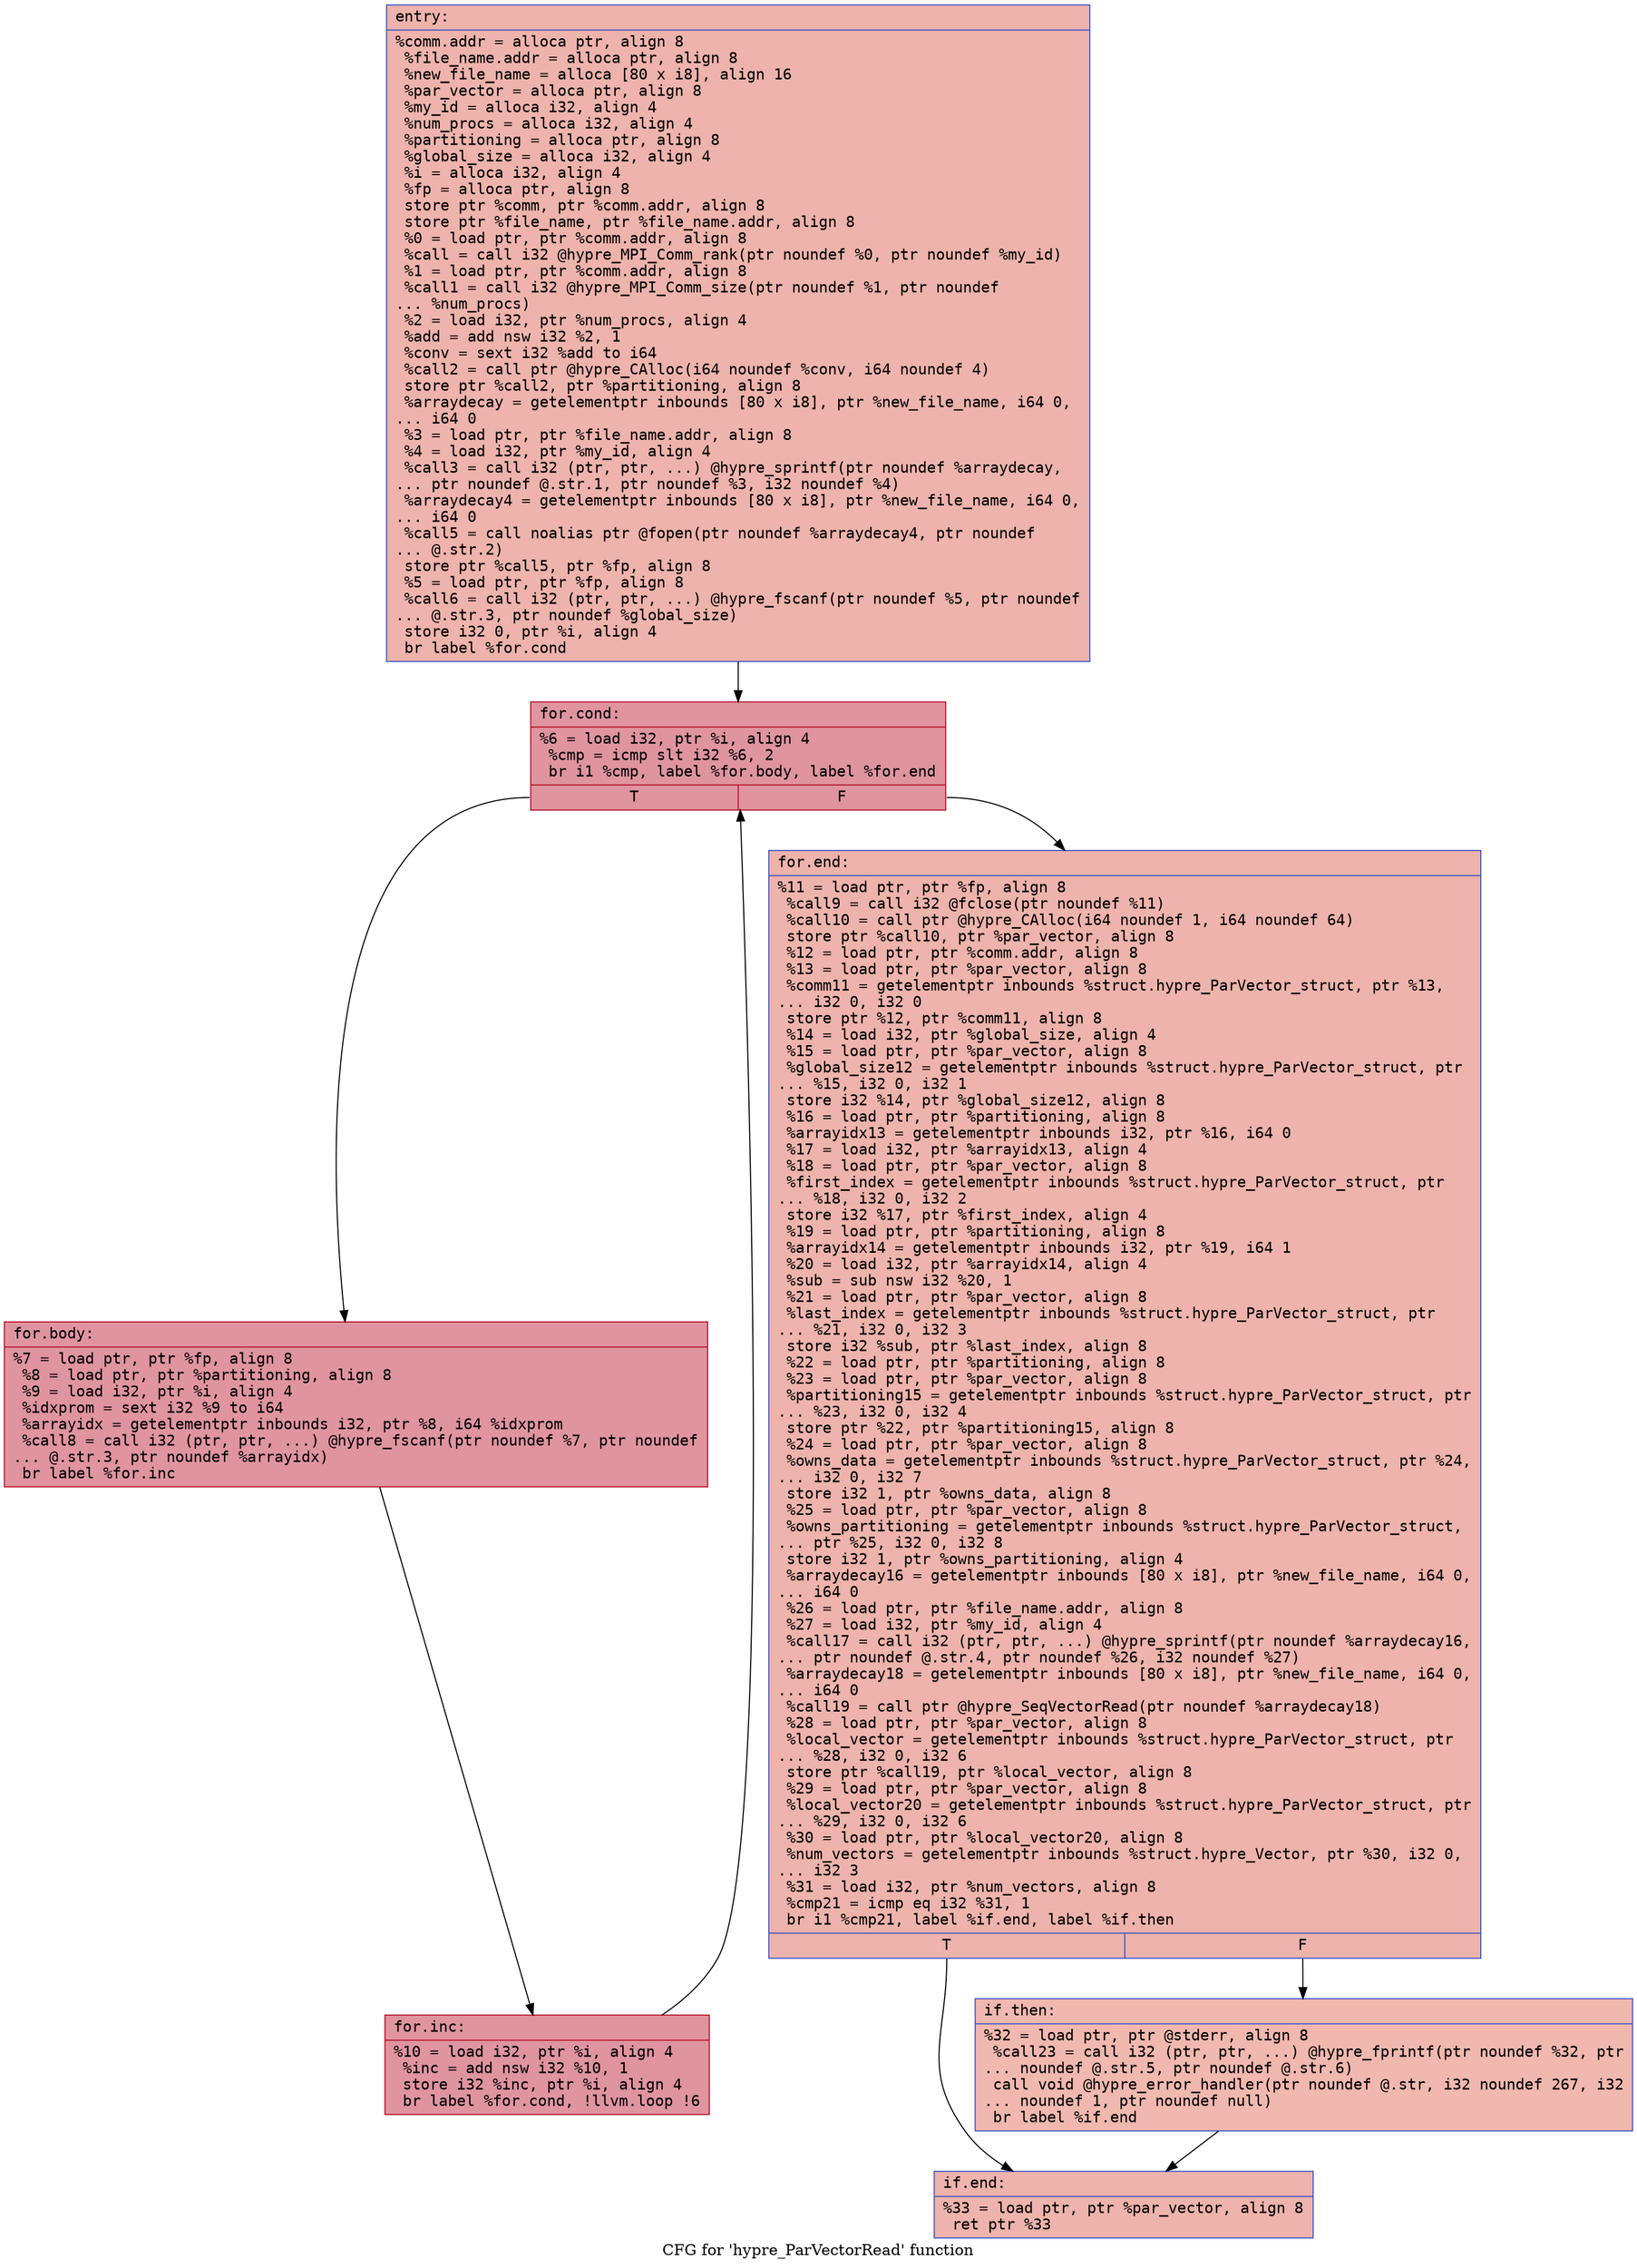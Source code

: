 digraph "CFG for 'hypre_ParVectorRead' function" {
	label="CFG for 'hypre_ParVectorRead' function";

	Node0x556ffb65c520 [shape=record,color="#3d50c3ff", style=filled, fillcolor="#d6524470" fontname="Courier",label="{entry:\l|  %comm.addr = alloca ptr, align 8\l  %file_name.addr = alloca ptr, align 8\l  %new_file_name = alloca [80 x i8], align 16\l  %par_vector = alloca ptr, align 8\l  %my_id = alloca i32, align 4\l  %num_procs = alloca i32, align 4\l  %partitioning = alloca ptr, align 8\l  %global_size = alloca i32, align 4\l  %i = alloca i32, align 4\l  %fp = alloca ptr, align 8\l  store ptr %comm, ptr %comm.addr, align 8\l  store ptr %file_name, ptr %file_name.addr, align 8\l  %0 = load ptr, ptr %comm.addr, align 8\l  %call = call i32 @hypre_MPI_Comm_rank(ptr noundef %0, ptr noundef %my_id)\l  %1 = load ptr, ptr %comm.addr, align 8\l  %call1 = call i32 @hypre_MPI_Comm_size(ptr noundef %1, ptr noundef\l... %num_procs)\l  %2 = load i32, ptr %num_procs, align 4\l  %add = add nsw i32 %2, 1\l  %conv = sext i32 %add to i64\l  %call2 = call ptr @hypre_CAlloc(i64 noundef %conv, i64 noundef 4)\l  store ptr %call2, ptr %partitioning, align 8\l  %arraydecay = getelementptr inbounds [80 x i8], ptr %new_file_name, i64 0,\l... i64 0\l  %3 = load ptr, ptr %file_name.addr, align 8\l  %4 = load i32, ptr %my_id, align 4\l  %call3 = call i32 (ptr, ptr, ...) @hypre_sprintf(ptr noundef %arraydecay,\l... ptr noundef @.str.1, ptr noundef %3, i32 noundef %4)\l  %arraydecay4 = getelementptr inbounds [80 x i8], ptr %new_file_name, i64 0,\l... i64 0\l  %call5 = call noalias ptr @fopen(ptr noundef %arraydecay4, ptr noundef\l... @.str.2)\l  store ptr %call5, ptr %fp, align 8\l  %5 = load ptr, ptr %fp, align 8\l  %call6 = call i32 (ptr, ptr, ...) @hypre_fscanf(ptr noundef %5, ptr noundef\l... @.str.3, ptr noundef %global_size)\l  store i32 0, ptr %i, align 4\l  br label %for.cond\l}"];
	Node0x556ffb65c520 -> Node0x556ffb65df10[tooltip="entry -> for.cond\nProbability 100.00%" ];
	Node0x556ffb65df10 [shape=record,color="#b70d28ff", style=filled, fillcolor="#b70d2870" fontname="Courier",label="{for.cond:\l|  %6 = load i32, ptr %i, align 4\l  %cmp = icmp slt i32 %6, 2\l  br i1 %cmp, label %for.body, label %for.end\l|{<s0>T|<s1>F}}"];
	Node0x556ffb65df10:s0 -> Node0x556ffb65e4b0[tooltip="for.cond -> for.body\nProbability 96.88%" ];
	Node0x556ffb65df10:s1 -> Node0x556ffb65e530[tooltip="for.cond -> for.end\nProbability 3.12%" ];
	Node0x556ffb65e4b0 [shape=record,color="#b70d28ff", style=filled, fillcolor="#b70d2870" fontname="Courier",label="{for.body:\l|  %7 = load ptr, ptr %fp, align 8\l  %8 = load ptr, ptr %partitioning, align 8\l  %9 = load i32, ptr %i, align 4\l  %idxprom = sext i32 %9 to i64\l  %arrayidx = getelementptr inbounds i32, ptr %8, i64 %idxprom\l  %call8 = call i32 (ptr, ptr, ...) @hypre_fscanf(ptr noundef %7, ptr noundef\l... @.str.3, ptr noundef %arrayidx)\l  br label %for.inc\l}"];
	Node0x556ffb65e4b0 -> Node0x556ffb65ea00[tooltip="for.body -> for.inc\nProbability 100.00%" ];
	Node0x556ffb65ea00 [shape=record,color="#b70d28ff", style=filled, fillcolor="#b70d2870" fontname="Courier",label="{for.inc:\l|  %10 = load i32, ptr %i, align 4\l  %inc = add nsw i32 %10, 1\l  store i32 %inc, ptr %i, align 4\l  br label %for.cond, !llvm.loop !6\l}"];
	Node0x556ffb65ea00 -> Node0x556ffb65df10[tooltip="for.inc -> for.cond\nProbability 100.00%" ];
	Node0x556ffb65e530 [shape=record,color="#3d50c3ff", style=filled, fillcolor="#d6524470" fontname="Courier",label="{for.end:\l|  %11 = load ptr, ptr %fp, align 8\l  %call9 = call i32 @fclose(ptr noundef %11)\l  %call10 = call ptr @hypre_CAlloc(i64 noundef 1, i64 noundef 64)\l  store ptr %call10, ptr %par_vector, align 8\l  %12 = load ptr, ptr %comm.addr, align 8\l  %13 = load ptr, ptr %par_vector, align 8\l  %comm11 = getelementptr inbounds %struct.hypre_ParVector_struct, ptr %13,\l... i32 0, i32 0\l  store ptr %12, ptr %comm11, align 8\l  %14 = load i32, ptr %global_size, align 4\l  %15 = load ptr, ptr %par_vector, align 8\l  %global_size12 = getelementptr inbounds %struct.hypre_ParVector_struct, ptr\l... %15, i32 0, i32 1\l  store i32 %14, ptr %global_size12, align 8\l  %16 = load ptr, ptr %partitioning, align 8\l  %arrayidx13 = getelementptr inbounds i32, ptr %16, i64 0\l  %17 = load i32, ptr %arrayidx13, align 4\l  %18 = load ptr, ptr %par_vector, align 8\l  %first_index = getelementptr inbounds %struct.hypre_ParVector_struct, ptr\l... %18, i32 0, i32 2\l  store i32 %17, ptr %first_index, align 4\l  %19 = load ptr, ptr %partitioning, align 8\l  %arrayidx14 = getelementptr inbounds i32, ptr %19, i64 1\l  %20 = load i32, ptr %arrayidx14, align 4\l  %sub = sub nsw i32 %20, 1\l  %21 = load ptr, ptr %par_vector, align 8\l  %last_index = getelementptr inbounds %struct.hypre_ParVector_struct, ptr\l... %21, i32 0, i32 3\l  store i32 %sub, ptr %last_index, align 8\l  %22 = load ptr, ptr %partitioning, align 8\l  %23 = load ptr, ptr %par_vector, align 8\l  %partitioning15 = getelementptr inbounds %struct.hypre_ParVector_struct, ptr\l... %23, i32 0, i32 4\l  store ptr %22, ptr %partitioning15, align 8\l  %24 = load ptr, ptr %par_vector, align 8\l  %owns_data = getelementptr inbounds %struct.hypre_ParVector_struct, ptr %24,\l... i32 0, i32 7\l  store i32 1, ptr %owns_data, align 8\l  %25 = load ptr, ptr %par_vector, align 8\l  %owns_partitioning = getelementptr inbounds %struct.hypre_ParVector_struct,\l... ptr %25, i32 0, i32 8\l  store i32 1, ptr %owns_partitioning, align 4\l  %arraydecay16 = getelementptr inbounds [80 x i8], ptr %new_file_name, i64 0,\l... i64 0\l  %26 = load ptr, ptr %file_name.addr, align 8\l  %27 = load i32, ptr %my_id, align 4\l  %call17 = call i32 (ptr, ptr, ...) @hypre_sprintf(ptr noundef %arraydecay16,\l... ptr noundef @.str.4, ptr noundef %26, i32 noundef %27)\l  %arraydecay18 = getelementptr inbounds [80 x i8], ptr %new_file_name, i64 0,\l... i64 0\l  %call19 = call ptr @hypre_SeqVectorRead(ptr noundef %arraydecay18)\l  %28 = load ptr, ptr %par_vector, align 8\l  %local_vector = getelementptr inbounds %struct.hypre_ParVector_struct, ptr\l... %28, i32 0, i32 6\l  store ptr %call19, ptr %local_vector, align 8\l  %29 = load ptr, ptr %par_vector, align 8\l  %local_vector20 = getelementptr inbounds %struct.hypre_ParVector_struct, ptr\l... %29, i32 0, i32 6\l  %30 = load ptr, ptr %local_vector20, align 8\l  %num_vectors = getelementptr inbounds %struct.hypre_Vector, ptr %30, i32 0,\l... i32 3\l  %31 = load i32, ptr %num_vectors, align 8\l  %cmp21 = icmp eq i32 %31, 1\l  br i1 %cmp21, label %if.end, label %if.then\l|{<s0>T|<s1>F}}"];
	Node0x556ffb65e530:s0 -> Node0x556ffb657630[tooltip="for.end -> if.end\nProbability 50.00%" ];
	Node0x556ffb65e530:s1 -> Node0x556ffb6633d0[tooltip="for.end -> if.then\nProbability 50.00%" ];
	Node0x556ffb6633d0 [shape=record,color="#3d50c3ff", style=filled, fillcolor="#dc5d4a70" fontname="Courier",label="{if.then:\l|  %32 = load ptr, ptr @stderr, align 8\l  %call23 = call i32 (ptr, ptr, ...) @hypre_fprintf(ptr noundef %32, ptr\l... noundef @.str.5, ptr noundef @.str.6)\l  call void @hypre_error_handler(ptr noundef @.str, i32 noundef 267, i32\l... noundef 1, ptr noundef null)\l  br label %if.end\l}"];
	Node0x556ffb6633d0 -> Node0x556ffb657630[tooltip="if.then -> if.end\nProbability 100.00%" ];
	Node0x556ffb657630 [shape=record,color="#3d50c3ff", style=filled, fillcolor="#d6524470" fontname="Courier",label="{if.end:\l|  %33 = load ptr, ptr %par_vector, align 8\l  ret ptr %33\l}"];
}
